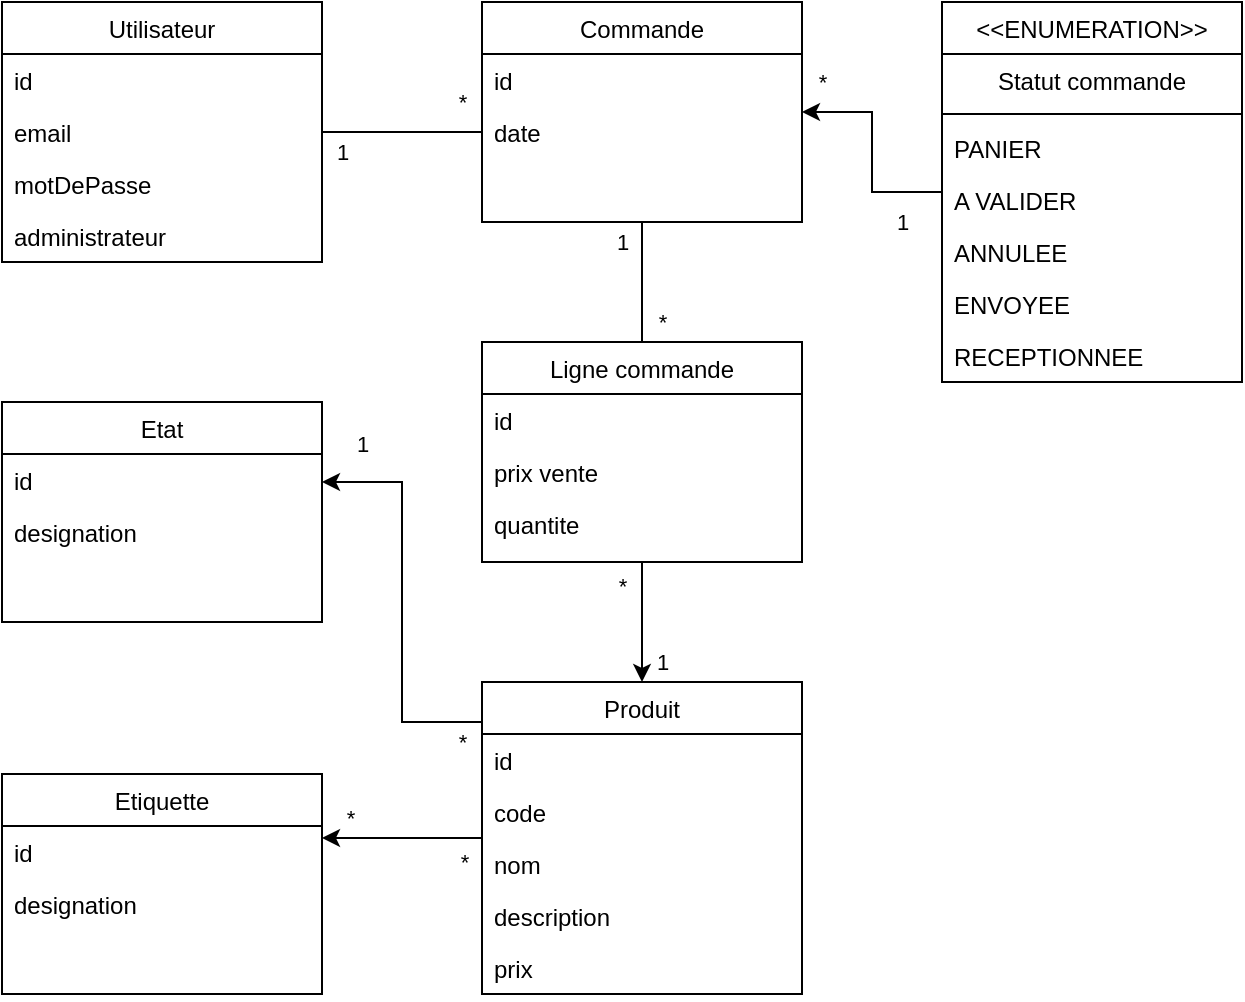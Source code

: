 <mxfile version="26.0.10">
  <diagram id="C5RBs43oDa-KdzZeNtuy" name="Page-1">
    <mxGraphModel dx="880" dy="478" grid="1" gridSize="10" guides="1" tooltips="1" connect="1" arrows="1" fold="1" page="1" pageScale="1" pageWidth="827" pageHeight="1169" math="0" shadow="0">
      <root>
        <mxCell id="WIyWlLk6GJQsqaUBKTNV-0" />
        <mxCell id="WIyWlLk6GJQsqaUBKTNV-1" parent="WIyWlLk6GJQsqaUBKTNV-0" />
        <mxCell id="zkfFHV4jXpPFQw0GAbJ--0" value="Utilisateur" style="swimlane;fontStyle=0;align=center;verticalAlign=top;childLayout=stackLayout;horizontal=1;startSize=26;horizontalStack=0;resizeParent=1;resizeLast=0;collapsible=1;marginBottom=0;rounded=0;shadow=0;strokeWidth=1;" parent="WIyWlLk6GJQsqaUBKTNV-1" vertex="1">
          <mxGeometry x="200" y="50" width="160" height="130" as="geometry">
            <mxRectangle x="230" y="140" width="160" height="26" as="alternateBounds" />
          </mxGeometry>
        </mxCell>
        <mxCell id="zkfFHV4jXpPFQw0GAbJ--1" value="id" style="text;align=left;verticalAlign=top;spacingLeft=4;spacingRight=4;overflow=hidden;rotatable=0;points=[[0,0.5],[1,0.5]];portConstraint=eastwest;" parent="zkfFHV4jXpPFQw0GAbJ--0" vertex="1">
          <mxGeometry y="26" width="160" height="26" as="geometry" />
        </mxCell>
        <mxCell id="zkfFHV4jXpPFQw0GAbJ--2" value="email" style="text;align=left;verticalAlign=top;spacingLeft=4;spacingRight=4;overflow=hidden;rotatable=0;points=[[0,0.5],[1,0.5]];portConstraint=eastwest;rounded=0;shadow=0;html=0;" parent="zkfFHV4jXpPFQw0GAbJ--0" vertex="1">
          <mxGeometry y="52" width="160" height="26" as="geometry" />
        </mxCell>
        <mxCell id="AE2ygV4gkKwi0m6dVZ22-45" value="motDePasse" style="text;align=left;verticalAlign=top;spacingLeft=4;spacingRight=4;overflow=hidden;rotatable=0;points=[[0,0.5],[1,0.5]];portConstraint=eastwest;rounded=0;shadow=0;html=0;" vertex="1" parent="zkfFHV4jXpPFQw0GAbJ--0">
          <mxGeometry y="78" width="160" height="26" as="geometry" />
        </mxCell>
        <mxCell id="zkfFHV4jXpPFQw0GAbJ--3" value="administrateur" style="text;align=left;verticalAlign=top;spacingLeft=4;spacingRight=4;overflow=hidden;rotatable=0;points=[[0,0.5],[1,0.5]];portConstraint=eastwest;rounded=0;shadow=0;html=0;" parent="zkfFHV4jXpPFQw0GAbJ--0" vertex="1">
          <mxGeometry y="104" width="160" height="26" as="geometry" />
        </mxCell>
        <mxCell id="AE2ygV4gkKwi0m6dVZ22-25" style="edgeStyle=orthogonalEdgeStyle;rounded=0;orthogonalLoop=1;jettySize=auto;html=1;endArrow=none;startFill=0;" edge="1" parent="WIyWlLk6GJQsqaUBKTNV-1" source="zkfFHV4jXpPFQw0GAbJ--0" target="AE2ygV4gkKwi0m6dVZ22-0">
          <mxGeometry relative="1" as="geometry">
            <Array as="points">
              <mxPoint x="420" y="115" />
              <mxPoint x="420" y="115" />
            </Array>
          </mxGeometry>
        </mxCell>
        <mxCell id="AE2ygV4gkKwi0m6dVZ22-43" value="1" style="edgeLabel;html=1;align=center;verticalAlign=middle;resizable=0;points=[];" vertex="1" connectable="0" parent="AE2ygV4gkKwi0m6dVZ22-25">
          <mxGeometry x="0.325" relative="1" as="geometry">
            <mxPoint x="-43" y="10" as="offset" />
          </mxGeometry>
        </mxCell>
        <mxCell id="AE2ygV4gkKwi0m6dVZ22-44" value="*" style="edgeLabel;html=1;align=center;verticalAlign=middle;resizable=0;points=[];" vertex="1" connectable="0" parent="AE2ygV4gkKwi0m6dVZ22-25">
          <mxGeometry x="0.475" relative="1" as="geometry">
            <mxPoint x="11" y="-15" as="offset" />
          </mxGeometry>
        </mxCell>
        <mxCell id="AE2ygV4gkKwi0m6dVZ22-27" style="edgeStyle=orthogonalEdgeStyle;rounded=0;orthogonalLoop=1;jettySize=auto;html=1;endArrow=none;startFill=0;" edge="1" parent="WIyWlLk6GJQsqaUBKTNV-1" source="AE2ygV4gkKwi0m6dVZ22-0" target="AE2ygV4gkKwi0m6dVZ22-4">
          <mxGeometry relative="1" as="geometry" />
        </mxCell>
        <mxCell id="AE2ygV4gkKwi0m6dVZ22-38" value="*" style="edgeLabel;html=1;align=center;verticalAlign=middle;resizable=0;points=[];" vertex="1" connectable="0" parent="AE2ygV4gkKwi0m6dVZ22-27">
          <mxGeometry x="-0.6" y="-2" relative="1" as="geometry">
            <mxPoint x="12" y="38" as="offset" />
          </mxGeometry>
        </mxCell>
        <mxCell id="AE2ygV4gkKwi0m6dVZ22-39" value="1" style="edgeLabel;html=1;align=center;verticalAlign=middle;resizable=0;points=[];" vertex="1" connectable="0" parent="AE2ygV4gkKwi0m6dVZ22-27">
          <mxGeometry x="-0.533" y="3" relative="1" as="geometry">
            <mxPoint x="-13" y="-4" as="offset" />
          </mxGeometry>
        </mxCell>
        <mxCell id="AE2ygV4gkKwi0m6dVZ22-0" value="Commande" style="swimlane;fontStyle=0;align=center;verticalAlign=top;childLayout=stackLayout;horizontal=1;startSize=26;horizontalStack=0;resizeParent=1;resizeLast=0;collapsible=1;marginBottom=0;rounded=0;shadow=0;strokeWidth=1;" vertex="1" parent="WIyWlLk6GJQsqaUBKTNV-1">
          <mxGeometry x="440" y="50" width="160" height="110" as="geometry">
            <mxRectangle x="230" y="140" width="160" height="26" as="alternateBounds" />
          </mxGeometry>
        </mxCell>
        <mxCell id="AE2ygV4gkKwi0m6dVZ22-1" value="id" style="text;align=left;verticalAlign=top;spacingLeft=4;spacingRight=4;overflow=hidden;rotatable=0;points=[[0,0.5],[1,0.5]];portConstraint=eastwest;" vertex="1" parent="AE2ygV4gkKwi0m6dVZ22-0">
          <mxGeometry y="26" width="160" height="26" as="geometry" />
        </mxCell>
        <mxCell id="AE2ygV4gkKwi0m6dVZ22-2" value="date" style="text;align=left;verticalAlign=top;spacingLeft=4;spacingRight=4;overflow=hidden;rotatable=0;points=[[0,0.5],[1,0.5]];portConstraint=eastwest;rounded=0;shadow=0;html=0;" vertex="1" parent="AE2ygV4gkKwi0m6dVZ22-0">
          <mxGeometry y="52" width="160" height="26" as="geometry" />
        </mxCell>
        <mxCell id="AE2ygV4gkKwi0m6dVZ22-28" style="edgeStyle=orthogonalEdgeStyle;rounded=0;orthogonalLoop=1;jettySize=auto;html=1;" edge="1" parent="WIyWlLk6GJQsqaUBKTNV-1" source="AE2ygV4gkKwi0m6dVZ22-4" target="AE2ygV4gkKwi0m6dVZ22-8">
          <mxGeometry relative="1" as="geometry" />
        </mxCell>
        <mxCell id="AE2ygV4gkKwi0m6dVZ22-36" value="1" style="edgeLabel;html=1;align=center;verticalAlign=middle;resizable=0;points=[];" vertex="1" connectable="0" parent="AE2ygV4gkKwi0m6dVZ22-28">
          <mxGeometry x="0.267" y="5" relative="1" as="geometry">
            <mxPoint x="5" y="12" as="offset" />
          </mxGeometry>
        </mxCell>
        <mxCell id="AE2ygV4gkKwi0m6dVZ22-37" value="*" style="edgeLabel;html=1;align=center;verticalAlign=middle;resizable=0;points=[];" vertex="1" connectable="0" parent="AE2ygV4gkKwi0m6dVZ22-28">
          <mxGeometry x="-0.6" y="4" relative="1" as="geometry">
            <mxPoint x="-14" as="offset" />
          </mxGeometry>
        </mxCell>
        <mxCell id="AE2ygV4gkKwi0m6dVZ22-4" value="Ligne commande" style="swimlane;fontStyle=0;align=center;verticalAlign=top;childLayout=stackLayout;horizontal=1;startSize=26;horizontalStack=0;resizeParent=1;resizeLast=0;collapsible=1;marginBottom=0;rounded=0;shadow=0;strokeWidth=1;" vertex="1" parent="WIyWlLk6GJQsqaUBKTNV-1">
          <mxGeometry x="440" y="220" width="160" height="110" as="geometry">
            <mxRectangle x="230" y="140" width="160" height="26" as="alternateBounds" />
          </mxGeometry>
        </mxCell>
        <mxCell id="AE2ygV4gkKwi0m6dVZ22-5" value="id" style="text;align=left;verticalAlign=top;spacingLeft=4;spacingRight=4;overflow=hidden;rotatable=0;points=[[0,0.5],[1,0.5]];portConstraint=eastwest;" vertex="1" parent="AE2ygV4gkKwi0m6dVZ22-4">
          <mxGeometry y="26" width="160" height="26" as="geometry" />
        </mxCell>
        <mxCell id="AE2ygV4gkKwi0m6dVZ22-6" value="prix vente" style="text;align=left;verticalAlign=top;spacingLeft=4;spacingRight=4;overflow=hidden;rotatable=0;points=[[0,0.5],[1,0.5]];portConstraint=eastwest;rounded=0;shadow=0;html=0;" vertex="1" parent="AE2ygV4gkKwi0m6dVZ22-4">
          <mxGeometry y="52" width="160" height="26" as="geometry" />
        </mxCell>
        <mxCell id="AE2ygV4gkKwi0m6dVZ22-7" value="quantite" style="text;align=left;verticalAlign=top;spacingLeft=4;spacingRight=4;overflow=hidden;rotatable=0;points=[[0,0.5],[1,0.5]];portConstraint=eastwest;rounded=0;shadow=0;html=0;" vertex="1" parent="AE2ygV4gkKwi0m6dVZ22-4">
          <mxGeometry y="78" width="160" height="26" as="geometry" />
        </mxCell>
        <mxCell id="AE2ygV4gkKwi0m6dVZ22-29" style="edgeStyle=orthogonalEdgeStyle;rounded=0;orthogonalLoop=1;jettySize=auto;html=1;" edge="1" parent="WIyWlLk6GJQsqaUBKTNV-1" source="AE2ygV4gkKwi0m6dVZ22-8" target="AE2ygV4gkKwi0m6dVZ22-12">
          <mxGeometry relative="1" as="geometry">
            <Array as="points">
              <mxPoint x="400" y="410" />
              <mxPoint x="400" y="290" />
            </Array>
          </mxGeometry>
        </mxCell>
        <mxCell id="AE2ygV4gkKwi0m6dVZ22-33" value="*" style="edgeLabel;html=1;align=center;verticalAlign=middle;resizable=0;points=[];" vertex="1" connectable="0" parent="AE2ygV4gkKwi0m6dVZ22-29">
          <mxGeometry x="-0.809" y="-3" relative="1" as="geometry">
            <mxPoint x="9" y="13" as="offset" />
          </mxGeometry>
        </mxCell>
        <mxCell id="AE2ygV4gkKwi0m6dVZ22-35" value="1" style="edgeLabel;html=1;align=center;verticalAlign=middle;resizable=0;points=[];" vertex="1" connectable="0" parent="AE2ygV4gkKwi0m6dVZ22-29">
          <mxGeometry x="0.496" y="-1" relative="1" as="geometry">
            <mxPoint x="-21" y="-30" as="offset" />
          </mxGeometry>
        </mxCell>
        <mxCell id="AE2ygV4gkKwi0m6dVZ22-30" style="edgeStyle=orthogonalEdgeStyle;rounded=0;orthogonalLoop=1;jettySize=auto;html=1;" edge="1" parent="WIyWlLk6GJQsqaUBKTNV-1" source="AE2ygV4gkKwi0m6dVZ22-8" target="AE2ygV4gkKwi0m6dVZ22-16">
          <mxGeometry relative="1" as="geometry">
            <Array as="points">
              <mxPoint x="360" y="468" />
              <mxPoint x="360" y="468" />
            </Array>
          </mxGeometry>
        </mxCell>
        <mxCell id="AE2ygV4gkKwi0m6dVZ22-31" value="*" style="edgeLabel;html=1;align=center;verticalAlign=middle;resizable=0;points=[];" vertex="1" connectable="0" parent="AE2ygV4gkKwi0m6dVZ22-30">
          <mxGeometry x="-0.3" y="-5" relative="1" as="geometry">
            <mxPoint x="19" y="17" as="offset" />
          </mxGeometry>
        </mxCell>
        <mxCell id="AE2ygV4gkKwi0m6dVZ22-32" value="*" style="edgeLabel;html=1;align=center;verticalAlign=middle;resizable=0;points=[];" vertex="1" connectable="0" parent="AE2ygV4gkKwi0m6dVZ22-30">
          <mxGeometry x="0.575" relative="1" as="geometry">
            <mxPoint x="-3" y="-10" as="offset" />
          </mxGeometry>
        </mxCell>
        <mxCell id="AE2ygV4gkKwi0m6dVZ22-8" value="Produit" style="swimlane;fontStyle=0;align=center;verticalAlign=top;childLayout=stackLayout;horizontal=1;startSize=26;horizontalStack=0;resizeParent=1;resizeLast=0;collapsible=1;marginBottom=0;rounded=0;shadow=0;strokeWidth=1;" vertex="1" parent="WIyWlLk6GJQsqaUBKTNV-1">
          <mxGeometry x="440" y="390" width="160" height="156" as="geometry">
            <mxRectangle x="230" y="140" width="160" height="26" as="alternateBounds" />
          </mxGeometry>
        </mxCell>
        <mxCell id="AE2ygV4gkKwi0m6dVZ22-9" value="id" style="text;align=left;verticalAlign=top;spacingLeft=4;spacingRight=4;overflow=hidden;rotatable=0;points=[[0,0.5],[1,0.5]];portConstraint=eastwest;" vertex="1" parent="AE2ygV4gkKwi0m6dVZ22-8">
          <mxGeometry y="26" width="160" height="26" as="geometry" />
        </mxCell>
        <mxCell id="AE2ygV4gkKwi0m6dVZ22-10" value="code" style="text;align=left;verticalAlign=top;spacingLeft=4;spacingRight=4;overflow=hidden;rotatable=0;points=[[0,0.5],[1,0.5]];portConstraint=eastwest;rounded=0;shadow=0;html=0;" vertex="1" parent="AE2ygV4gkKwi0m6dVZ22-8">
          <mxGeometry y="52" width="160" height="26" as="geometry" />
        </mxCell>
        <mxCell id="AE2ygV4gkKwi0m6dVZ22-11" value="nom" style="text;align=left;verticalAlign=top;spacingLeft=4;spacingRight=4;overflow=hidden;rotatable=0;points=[[0,0.5],[1,0.5]];portConstraint=eastwest;rounded=0;shadow=0;html=0;" vertex="1" parent="AE2ygV4gkKwi0m6dVZ22-8">
          <mxGeometry y="78" width="160" height="26" as="geometry" />
        </mxCell>
        <mxCell id="AE2ygV4gkKwi0m6dVZ22-47" value="description" style="text;align=left;verticalAlign=top;spacingLeft=4;spacingRight=4;overflow=hidden;rotatable=0;points=[[0,0.5],[1,0.5]];portConstraint=eastwest;rounded=0;shadow=0;html=0;" vertex="1" parent="AE2ygV4gkKwi0m6dVZ22-8">
          <mxGeometry y="104" width="160" height="26" as="geometry" />
        </mxCell>
        <mxCell id="AE2ygV4gkKwi0m6dVZ22-46" value="prix" style="text;align=left;verticalAlign=top;spacingLeft=4;spacingRight=4;overflow=hidden;rotatable=0;points=[[0,0.5],[1,0.5]];portConstraint=eastwest;rounded=0;shadow=0;html=0;" vertex="1" parent="AE2ygV4gkKwi0m6dVZ22-8">
          <mxGeometry y="130" width="160" height="26" as="geometry" />
        </mxCell>
        <mxCell id="AE2ygV4gkKwi0m6dVZ22-12" value="Etat" style="swimlane;fontStyle=0;align=center;verticalAlign=top;childLayout=stackLayout;horizontal=1;startSize=26;horizontalStack=0;resizeParent=1;resizeLast=0;collapsible=1;marginBottom=0;rounded=0;shadow=0;strokeWidth=1;" vertex="1" parent="WIyWlLk6GJQsqaUBKTNV-1">
          <mxGeometry x="200" y="250" width="160" height="110" as="geometry">
            <mxRectangle x="230" y="140" width="160" height="26" as="alternateBounds" />
          </mxGeometry>
        </mxCell>
        <mxCell id="AE2ygV4gkKwi0m6dVZ22-13" value="id" style="text;align=left;verticalAlign=top;spacingLeft=4;spacingRight=4;overflow=hidden;rotatable=0;points=[[0,0.5],[1,0.5]];portConstraint=eastwest;" vertex="1" parent="AE2ygV4gkKwi0m6dVZ22-12">
          <mxGeometry y="26" width="160" height="26" as="geometry" />
        </mxCell>
        <mxCell id="AE2ygV4gkKwi0m6dVZ22-14" value="designation" style="text;align=left;verticalAlign=top;spacingLeft=4;spacingRight=4;overflow=hidden;rotatable=0;points=[[0,0.5],[1,0.5]];portConstraint=eastwest;rounded=0;shadow=0;html=0;" vertex="1" parent="AE2ygV4gkKwi0m6dVZ22-12">
          <mxGeometry y="52" width="160" height="26" as="geometry" />
        </mxCell>
        <mxCell id="AE2ygV4gkKwi0m6dVZ22-16" value="Etiquette" style="swimlane;fontStyle=0;align=center;verticalAlign=top;childLayout=stackLayout;horizontal=1;startSize=26;horizontalStack=0;resizeParent=1;resizeLast=0;collapsible=1;marginBottom=0;rounded=0;shadow=0;strokeWidth=1;" vertex="1" parent="WIyWlLk6GJQsqaUBKTNV-1">
          <mxGeometry x="200" y="436" width="160" height="110" as="geometry">
            <mxRectangle x="230" y="140" width="160" height="26" as="alternateBounds" />
          </mxGeometry>
        </mxCell>
        <mxCell id="AE2ygV4gkKwi0m6dVZ22-17" value="id" style="text;align=left;verticalAlign=top;spacingLeft=4;spacingRight=4;overflow=hidden;rotatable=0;points=[[0,0.5],[1,0.5]];portConstraint=eastwest;" vertex="1" parent="AE2ygV4gkKwi0m6dVZ22-16">
          <mxGeometry y="26" width="160" height="26" as="geometry" />
        </mxCell>
        <mxCell id="AE2ygV4gkKwi0m6dVZ22-18" value="designation" style="text;align=left;verticalAlign=top;spacingLeft=4;spacingRight=4;overflow=hidden;rotatable=0;points=[[0,0.5],[1,0.5]];portConstraint=eastwest;rounded=0;shadow=0;html=0;" vertex="1" parent="AE2ygV4gkKwi0m6dVZ22-16">
          <mxGeometry y="52" width="160" height="26" as="geometry" />
        </mxCell>
        <mxCell id="AE2ygV4gkKwi0m6dVZ22-24" style="edgeStyle=orthogonalEdgeStyle;rounded=0;orthogonalLoop=1;jettySize=auto;html=1;" edge="1" parent="WIyWlLk6GJQsqaUBKTNV-1" source="AE2ygV4gkKwi0m6dVZ22-20" target="AE2ygV4gkKwi0m6dVZ22-0">
          <mxGeometry relative="1" as="geometry" />
        </mxCell>
        <mxCell id="AE2ygV4gkKwi0m6dVZ22-40" value="1" style="edgeLabel;html=1;align=center;verticalAlign=middle;resizable=0;points=[];" vertex="1" connectable="0" parent="AE2ygV4gkKwi0m6dVZ22-24">
          <mxGeometry x="-0.325" y="-4" relative="1" as="geometry">
            <mxPoint x="11" y="17" as="offset" />
          </mxGeometry>
        </mxCell>
        <mxCell id="AE2ygV4gkKwi0m6dVZ22-41" value="*" style="edgeLabel;html=1;align=center;verticalAlign=middle;resizable=0;points=[];" vertex="1" connectable="0" parent="AE2ygV4gkKwi0m6dVZ22-24">
          <mxGeometry x="0.6" y="1" relative="1" as="geometry">
            <mxPoint x="-12" y="-16" as="offset" />
          </mxGeometry>
        </mxCell>
        <mxCell id="AE2ygV4gkKwi0m6dVZ22-20" value="&lt;&lt;ENUMERATION&gt;&gt;" style="swimlane;fontStyle=0;align=center;verticalAlign=top;childLayout=stackLayout;horizontal=1;startSize=26;horizontalStack=0;resizeParent=1;resizeLast=0;collapsible=1;marginBottom=0;rounded=0;shadow=0;strokeWidth=1;" vertex="1" parent="WIyWlLk6GJQsqaUBKTNV-1">
          <mxGeometry x="670" y="50" width="150" height="190" as="geometry">
            <mxRectangle x="230" y="140" width="160" height="26" as="alternateBounds" />
          </mxGeometry>
        </mxCell>
        <mxCell id="AE2ygV4gkKwi0m6dVZ22-55" value="Statut commande" style="text;align=center;verticalAlign=top;spacingLeft=4;spacingRight=4;overflow=hidden;rotatable=0;points=[[0,0.5],[1,0.5]];portConstraint=eastwest;rounded=0;shadow=0;html=0;" vertex="1" parent="AE2ygV4gkKwi0m6dVZ22-20">
          <mxGeometry y="26" width="150" height="26" as="geometry" />
        </mxCell>
        <mxCell id="AE2ygV4gkKwi0m6dVZ22-54" value="" style="line;strokeWidth=1;fillColor=none;align=left;verticalAlign=middle;spacingTop=-1;spacingLeft=3;spacingRight=3;rotatable=0;labelPosition=right;points=[];portConstraint=eastwest;strokeColor=inherit;" vertex="1" parent="AE2ygV4gkKwi0m6dVZ22-20">
          <mxGeometry y="52" width="150" height="8" as="geometry" />
        </mxCell>
        <mxCell id="AE2ygV4gkKwi0m6dVZ22-49" value="PANIER" style="text;align=left;verticalAlign=top;spacingLeft=4;spacingRight=4;overflow=hidden;rotatable=0;points=[[0,0.5],[1,0.5]];portConstraint=eastwest;rounded=0;shadow=0;html=0;" vertex="1" parent="AE2ygV4gkKwi0m6dVZ22-20">
          <mxGeometry y="60" width="150" height="26" as="geometry" />
        </mxCell>
        <mxCell id="AE2ygV4gkKwi0m6dVZ22-50" value="A VALIDER" style="text;align=left;verticalAlign=top;spacingLeft=4;spacingRight=4;overflow=hidden;rotatable=0;points=[[0,0.5],[1,0.5]];portConstraint=eastwest;rounded=0;shadow=0;html=0;" vertex="1" parent="AE2ygV4gkKwi0m6dVZ22-20">
          <mxGeometry y="86" width="150" height="26" as="geometry" />
        </mxCell>
        <mxCell id="AE2ygV4gkKwi0m6dVZ22-51" value="ANNULEE" style="text;align=left;verticalAlign=top;spacingLeft=4;spacingRight=4;overflow=hidden;rotatable=0;points=[[0,0.5],[1,0.5]];portConstraint=eastwest;rounded=0;shadow=0;html=0;" vertex="1" parent="AE2ygV4gkKwi0m6dVZ22-20">
          <mxGeometry y="112" width="150" height="26" as="geometry" />
        </mxCell>
        <mxCell id="AE2ygV4gkKwi0m6dVZ22-53" value="ENVOYEE" style="text;align=left;verticalAlign=top;spacingLeft=4;spacingRight=4;overflow=hidden;rotatable=0;points=[[0,0.5],[1,0.5]];portConstraint=eastwest;rounded=0;shadow=0;html=0;" vertex="1" parent="AE2ygV4gkKwi0m6dVZ22-20">
          <mxGeometry y="138" width="150" height="26" as="geometry" />
        </mxCell>
        <mxCell id="AE2ygV4gkKwi0m6dVZ22-52" value="RECEPTIONNEE" style="text;align=left;verticalAlign=top;spacingLeft=4;spacingRight=4;overflow=hidden;rotatable=0;points=[[0,0.5],[1,0.5]];portConstraint=eastwest;rounded=0;shadow=0;html=0;" vertex="1" parent="AE2ygV4gkKwi0m6dVZ22-20">
          <mxGeometry y="164" width="150" height="26" as="geometry" />
        </mxCell>
      </root>
    </mxGraphModel>
  </diagram>
</mxfile>
